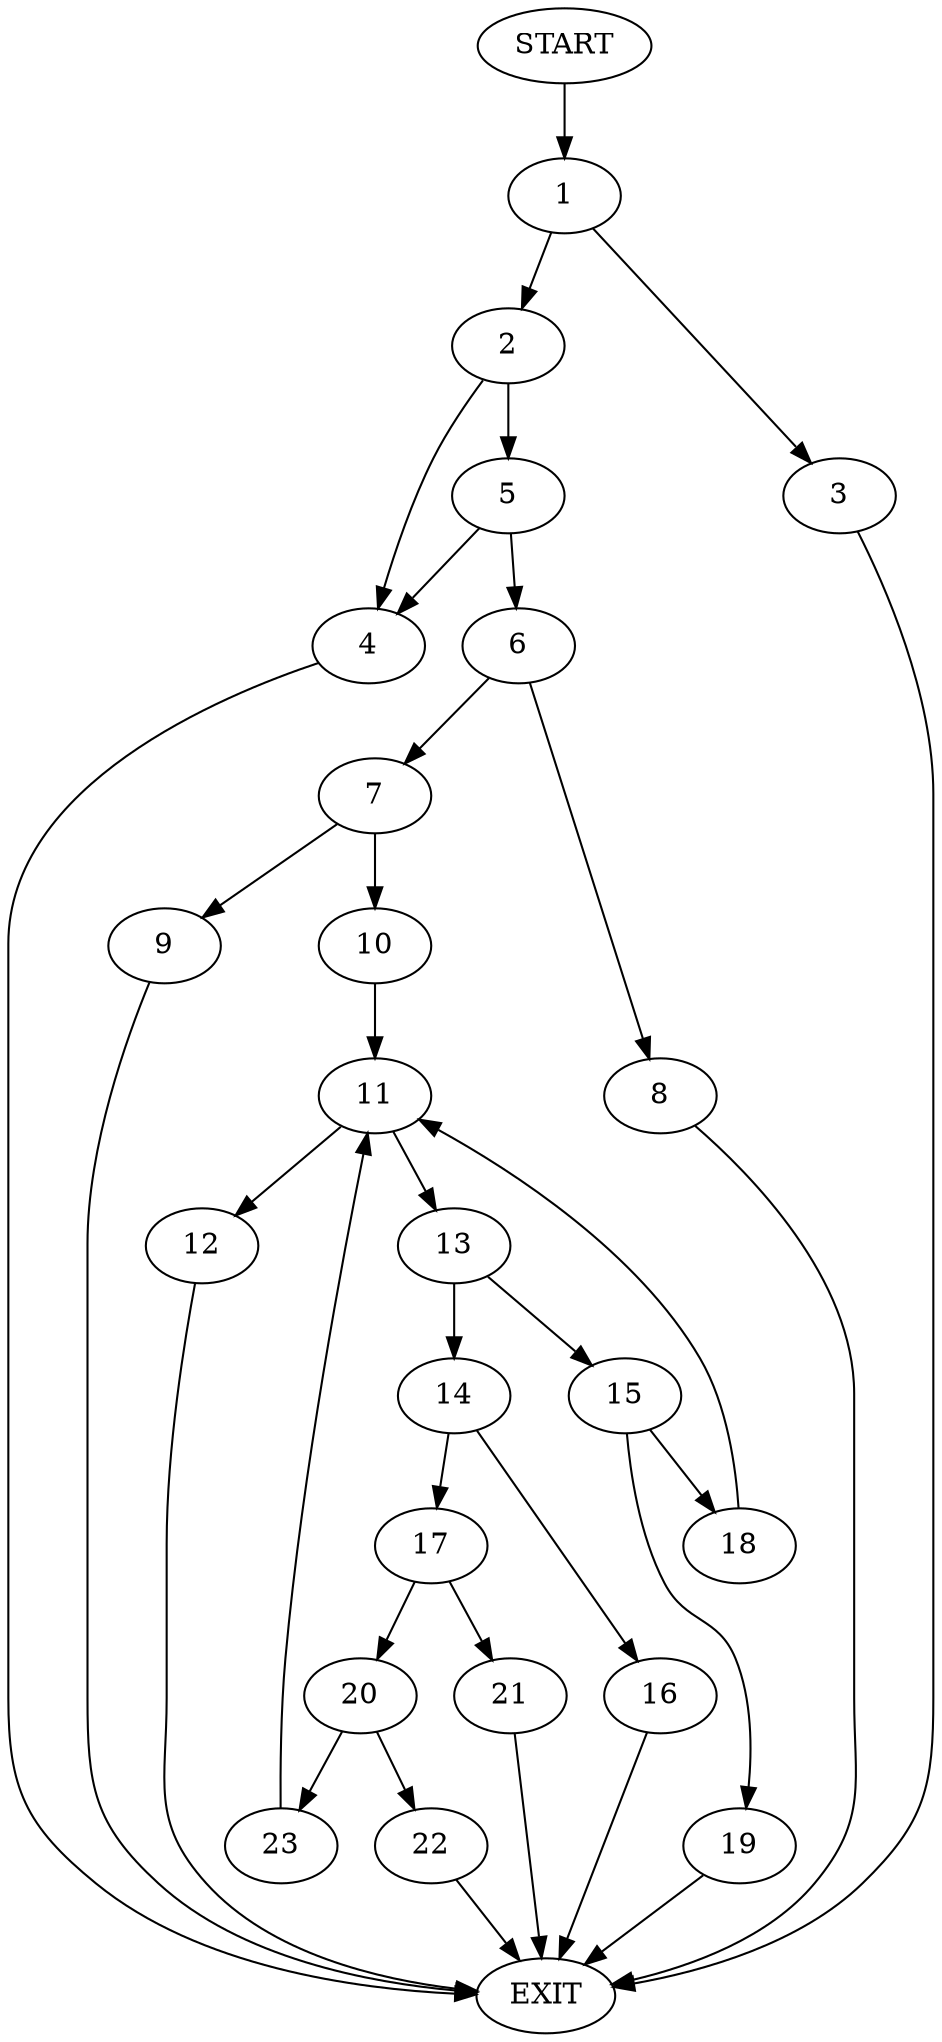 digraph {
0 [label="START"]
24 [label="EXIT"]
0 -> 1
1 -> 2
1 -> 3
2 -> 4
2 -> 5
3 -> 24
5 -> 6
5 -> 4
4 -> 24
6 -> 7
6 -> 8
8 -> 24
7 -> 9
7 -> 10
10 -> 11
9 -> 24
11 -> 12
11 -> 13
12 -> 24
13 -> 14
13 -> 15
14 -> 16
14 -> 17
15 -> 18
15 -> 19
19 -> 24
18 -> 11
16 -> 24
17 -> 20
17 -> 21
20 -> 22
20 -> 23
21 -> 24
23 -> 11
22 -> 24
}

